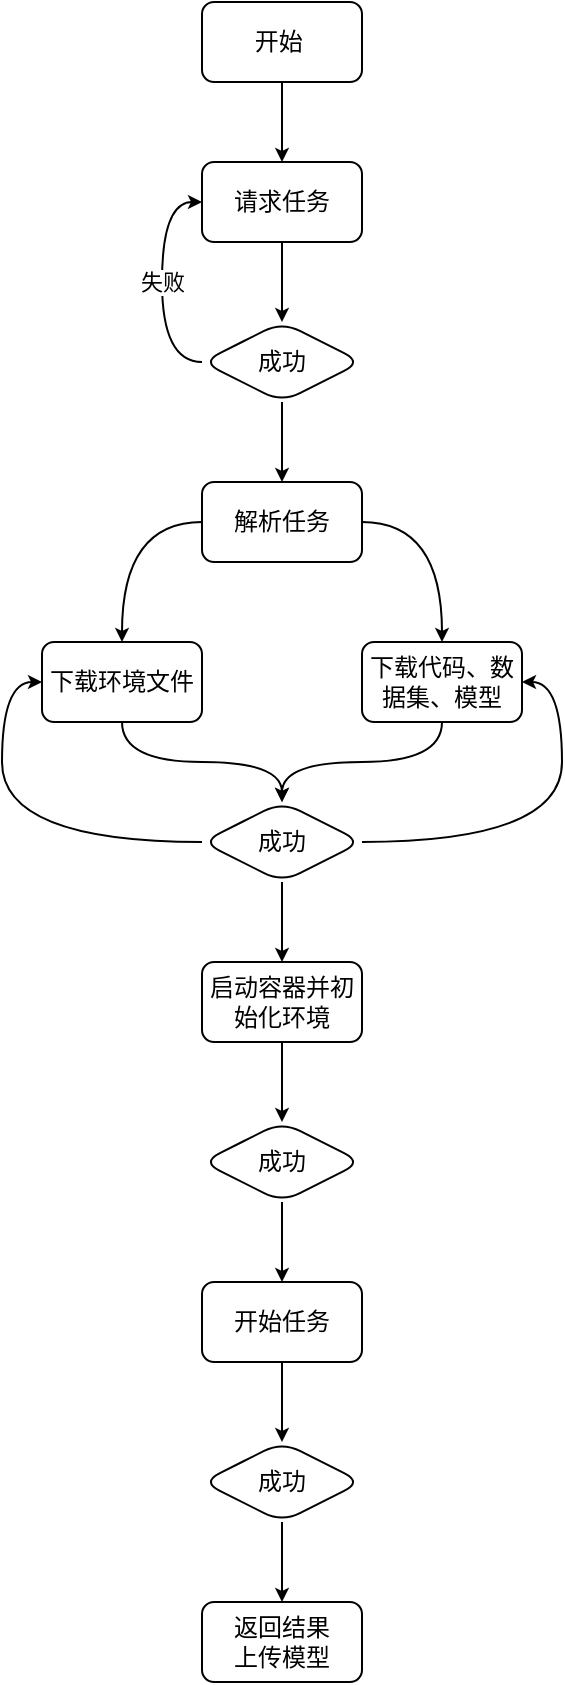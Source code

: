 <mxfile version="20.6.2" type="github">
  <diagram id="qqj5SGeIcp3CO3WpwL2j" name="第 1 页">
    <mxGraphModel dx="1625" dy="797" grid="1" gridSize="10" guides="1" tooltips="1" connect="1" arrows="1" fold="1" page="1" pageScale="1" pageWidth="827" pageHeight="1169" math="0" shadow="0">
      <root>
        <mxCell id="0" />
        <mxCell id="1" parent="0" />
        <mxCell id="T0Joc_rf6QLan3yxdYTv-21" style="edgeStyle=orthogonalEdgeStyle;curved=1;rounded=0;orthogonalLoop=1;jettySize=auto;html=1;exitX=0.5;exitY=1;exitDx=0;exitDy=0;entryX=0.5;entryY=0;entryDx=0;entryDy=0;startSize=4;endSize=4;" edge="1" parent="1" source="T0Joc_rf6QLan3yxdYTv-1" target="T0Joc_rf6QLan3yxdYTv-3">
          <mxGeometry relative="1" as="geometry" />
        </mxCell>
        <mxCell id="T0Joc_rf6QLan3yxdYTv-1" value="开始&amp;nbsp;" style="rounded=1;whiteSpace=wrap;html=1;" vertex="1" parent="1">
          <mxGeometry x="120" y="40" width="80" height="40" as="geometry" />
        </mxCell>
        <mxCell id="T0Joc_rf6QLan3yxdYTv-22" style="edgeStyle=orthogonalEdgeStyle;curved=1;rounded=0;orthogonalLoop=1;jettySize=auto;html=1;exitX=0.5;exitY=1;exitDx=0;exitDy=0;entryX=0.5;entryY=0;entryDx=0;entryDy=0;startSize=4;endSize=4;" edge="1" parent="1" source="T0Joc_rf6QLan3yxdYTv-3" target="T0Joc_rf6QLan3yxdYTv-4">
          <mxGeometry relative="1" as="geometry" />
        </mxCell>
        <mxCell id="T0Joc_rf6QLan3yxdYTv-3" value="请求任务" style="rounded=1;whiteSpace=wrap;html=1;" vertex="1" parent="1">
          <mxGeometry x="120" y="120" width="80" height="40" as="geometry" />
        </mxCell>
        <mxCell id="T0Joc_rf6QLan3yxdYTv-24" value="失败" style="edgeStyle=orthogonalEdgeStyle;curved=1;rounded=0;orthogonalLoop=1;jettySize=auto;html=1;exitX=0;exitY=0.5;exitDx=0;exitDy=0;entryX=0;entryY=0.5;entryDx=0;entryDy=0;startSize=4;endSize=4;" edge="1" parent="1" source="T0Joc_rf6QLan3yxdYTv-4" target="T0Joc_rf6QLan3yxdYTv-3">
          <mxGeometry relative="1" as="geometry" />
        </mxCell>
        <mxCell id="T0Joc_rf6QLan3yxdYTv-25" style="edgeStyle=orthogonalEdgeStyle;curved=1;rounded=0;orthogonalLoop=1;jettySize=auto;html=1;exitX=0.5;exitY=1;exitDx=0;exitDy=0;entryX=0.5;entryY=0;entryDx=0;entryDy=0;startSize=4;endSize=4;" edge="1" parent="1" source="T0Joc_rf6QLan3yxdYTv-4" target="T0Joc_rf6QLan3yxdYTv-5">
          <mxGeometry relative="1" as="geometry" />
        </mxCell>
        <mxCell id="T0Joc_rf6QLan3yxdYTv-4" value="成功" style="rhombus;whiteSpace=wrap;html=1;rounded=1;" vertex="1" parent="1">
          <mxGeometry x="120" y="200" width="80" height="40" as="geometry" />
        </mxCell>
        <mxCell id="T0Joc_rf6QLan3yxdYTv-26" style="edgeStyle=orthogonalEdgeStyle;curved=1;rounded=0;orthogonalLoop=1;jettySize=auto;html=1;exitX=0;exitY=0.5;exitDx=0;exitDy=0;entryX=0.5;entryY=0;entryDx=0;entryDy=0;startSize=4;endSize=4;" edge="1" parent="1" source="T0Joc_rf6QLan3yxdYTv-5" target="T0Joc_rf6QLan3yxdYTv-6">
          <mxGeometry relative="1" as="geometry" />
        </mxCell>
        <mxCell id="T0Joc_rf6QLan3yxdYTv-27" style="edgeStyle=orthogonalEdgeStyle;curved=1;rounded=0;orthogonalLoop=1;jettySize=auto;html=1;exitX=1;exitY=0.5;exitDx=0;exitDy=0;startSize=4;endSize=4;" edge="1" parent="1" source="T0Joc_rf6QLan3yxdYTv-5" target="T0Joc_rf6QLan3yxdYTv-7">
          <mxGeometry relative="1" as="geometry" />
        </mxCell>
        <mxCell id="T0Joc_rf6QLan3yxdYTv-5" value="解析任务" style="rounded=1;whiteSpace=wrap;html=1;" vertex="1" parent="1">
          <mxGeometry x="120" y="280" width="80" height="40" as="geometry" />
        </mxCell>
        <mxCell id="T0Joc_rf6QLan3yxdYTv-28" style="edgeStyle=orthogonalEdgeStyle;curved=1;rounded=0;orthogonalLoop=1;jettySize=auto;html=1;exitX=0.5;exitY=1;exitDx=0;exitDy=0;entryX=0.5;entryY=0;entryDx=0;entryDy=0;startSize=4;endSize=4;" edge="1" parent="1" source="T0Joc_rf6QLan3yxdYTv-6" target="T0Joc_rf6QLan3yxdYTv-8">
          <mxGeometry relative="1" as="geometry" />
        </mxCell>
        <mxCell id="T0Joc_rf6QLan3yxdYTv-6" value="下载环境文件" style="rounded=1;whiteSpace=wrap;html=1;" vertex="1" parent="1">
          <mxGeometry x="40" y="360" width="80" height="40" as="geometry" />
        </mxCell>
        <mxCell id="T0Joc_rf6QLan3yxdYTv-31" style="edgeStyle=orthogonalEdgeStyle;curved=1;rounded=0;orthogonalLoop=1;jettySize=auto;html=1;exitX=0.5;exitY=1;exitDx=0;exitDy=0;entryX=0.5;entryY=0;entryDx=0;entryDy=0;startSize=4;endSize=4;" edge="1" parent="1" source="T0Joc_rf6QLan3yxdYTv-7" target="T0Joc_rf6QLan3yxdYTv-8">
          <mxGeometry relative="1" as="geometry" />
        </mxCell>
        <mxCell id="T0Joc_rf6QLan3yxdYTv-7" value="下载代码、数据集、模型" style="rounded=1;whiteSpace=wrap;html=1;" vertex="1" parent="1">
          <mxGeometry x="200" y="360" width="80" height="40" as="geometry" />
        </mxCell>
        <mxCell id="T0Joc_rf6QLan3yxdYTv-32" style="edgeStyle=orthogonalEdgeStyle;curved=1;rounded=0;orthogonalLoop=1;jettySize=auto;html=1;exitX=1;exitY=0.5;exitDx=0;exitDy=0;entryX=1;entryY=0.5;entryDx=0;entryDy=0;startSize=4;endSize=4;" edge="1" parent="1" source="T0Joc_rf6QLan3yxdYTv-8" target="T0Joc_rf6QLan3yxdYTv-7">
          <mxGeometry relative="1" as="geometry" />
        </mxCell>
        <mxCell id="T0Joc_rf6QLan3yxdYTv-33" style="edgeStyle=orthogonalEdgeStyle;curved=1;rounded=0;orthogonalLoop=1;jettySize=auto;html=1;exitX=0;exitY=0.5;exitDx=0;exitDy=0;entryX=0;entryY=0.5;entryDx=0;entryDy=0;startSize=4;endSize=4;" edge="1" parent="1" source="T0Joc_rf6QLan3yxdYTv-8" target="T0Joc_rf6QLan3yxdYTv-6">
          <mxGeometry relative="1" as="geometry" />
        </mxCell>
        <mxCell id="T0Joc_rf6QLan3yxdYTv-34" style="edgeStyle=orthogonalEdgeStyle;curved=1;rounded=0;orthogonalLoop=1;jettySize=auto;html=1;exitX=0.5;exitY=1;exitDx=0;exitDy=0;entryX=0.5;entryY=0;entryDx=0;entryDy=0;startSize=4;endSize=4;" edge="1" parent="1" source="T0Joc_rf6QLan3yxdYTv-8" target="T0Joc_rf6QLan3yxdYTv-9">
          <mxGeometry relative="1" as="geometry" />
        </mxCell>
        <mxCell id="T0Joc_rf6QLan3yxdYTv-8" value="成功" style="rhombus;whiteSpace=wrap;html=1;rounded=1;" vertex="1" parent="1">
          <mxGeometry x="120" y="440" width="80" height="40" as="geometry" />
        </mxCell>
        <mxCell id="T0Joc_rf6QLan3yxdYTv-35" style="edgeStyle=orthogonalEdgeStyle;curved=1;rounded=0;orthogonalLoop=1;jettySize=auto;html=1;exitX=0.5;exitY=1;exitDx=0;exitDy=0;entryX=0.5;entryY=0;entryDx=0;entryDy=0;startSize=4;endSize=4;" edge="1" parent="1" source="T0Joc_rf6QLan3yxdYTv-9" target="T0Joc_rf6QLan3yxdYTv-12">
          <mxGeometry relative="1" as="geometry" />
        </mxCell>
        <mxCell id="T0Joc_rf6QLan3yxdYTv-9" value="启动容器并初始化环境" style="rounded=1;whiteSpace=wrap;html=1;" vertex="1" parent="1">
          <mxGeometry x="120" y="520" width="80" height="40" as="geometry" />
        </mxCell>
        <mxCell id="T0Joc_rf6QLan3yxdYTv-36" style="edgeStyle=orthogonalEdgeStyle;curved=1;rounded=0;orthogonalLoop=1;jettySize=auto;html=1;exitX=0.5;exitY=1;exitDx=0;exitDy=0;entryX=0.5;entryY=0;entryDx=0;entryDy=0;startSize=4;endSize=4;" edge="1" parent="1" source="T0Joc_rf6QLan3yxdYTv-12" target="T0Joc_rf6QLan3yxdYTv-13">
          <mxGeometry relative="1" as="geometry" />
        </mxCell>
        <mxCell id="T0Joc_rf6QLan3yxdYTv-12" value="成功" style="rhombus;whiteSpace=wrap;html=1;rounded=1;" vertex="1" parent="1">
          <mxGeometry x="120" y="600" width="80" height="40" as="geometry" />
        </mxCell>
        <mxCell id="T0Joc_rf6QLan3yxdYTv-37" style="edgeStyle=orthogonalEdgeStyle;curved=1;rounded=0;orthogonalLoop=1;jettySize=auto;html=1;exitX=0.5;exitY=1;exitDx=0;exitDy=0;entryX=0.5;entryY=0;entryDx=0;entryDy=0;startSize=4;endSize=4;" edge="1" parent="1" source="T0Joc_rf6QLan3yxdYTv-13" target="T0Joc_rf6QLan3yxdYTv-15">
          <mxGeometry relative="1" as="geometry" />
        </mxCell>
        <mxCell id="T0Joc_rf6QLan3yxdYTv-13" value="开始任务" style="rounded=1;whiteSpace=wrap;html=1;" vertex="1" parent="1">
          <mxGeometry x="120" y="680" width="80" height="40" as="geometry" />
        </mxCell>
        <mxCell id="T0Joc_rf6QLan3yxdYTv-38" style="edgeStyle=orthogonalEdgeStyle;curved=1;rounded=0;orthogonalLoop=1;jettySize=auto;html=1;exitX=0.5;exitY=1;exitDx=0;exitDy=0;entryX=0.5;entryY=0;entryDx=0;entryDy=0;startSize=4;endSize=4;" edge="1" parent="1" source="T0Joc_rf6QLan3yxdYTv-15" target="T0Joc_rf6QLan3yxdYTv-16">
          <mxGeometry relative="1" as="geometry" />
        </mxCell>
        <mxCell id="T0Joc_rf6QLan3yxdYTv-15" value="成功" style="rhombus;whiteSpace=wrap;html=1;rounded=1;" vertex="1" parent="1">
          <mxGeometry x="120" y="760" width="80" height="40" as="geometry" />
        </mxCell>
        <mxCell id="T0Joc_rf6QLan3yxdYTv-16" value="返回结果&lt;br&gt;上传模型" style="rounded=1;whiteSpace=wrap;html=1;" vertex="1" parent="1">
          <mxGeometry x="120" y="840" width="80" height="40" as="geometry" />
        </mxCell>
      </root>
    </mxGraphModel>
  </diagram>
</mxfile>
